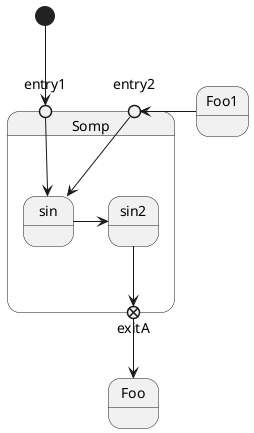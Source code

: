 @startuml
state Somp {
  state entry1 <<entryPoint>>
  state entry2 <<entryPoint>>
  state sin
  entry1 --> sin
  entry2 -> sin
  sin -> sin2
  sin2 --> exitA <<exitPoint>>
}

[*] --> entry1
exitA --> Foo
Foo1 -> entry2
@enduml

////////////////////////////

start
  state_diagram
    state
      state_name        Somp
      state_block
        state_diagram
          state
            state_name  entry1
            state_type  entryPoint
          state
            state_name  entry2
            state_type  entryPoint
          state
            state_name  sin
          transition
            departure_state     entry1
            arrow       -->
            arrival_state       sin
          transition
            departure_state     entry2
            arrow       ->
            arrival_state       sin
          transition
            departure_state     sin
            arrow       ->
            arrival_state       sin2
          transition
            departure_state     sin2
            arrow       -->
            arrival_state       exitA
            state_type  exitPoint
    transition
      departure_state   [*]
      arrow     -->
      arrival_state     entry1
    transition
      departure_state   exitA
      arrow     -->
      arrival_state     Foo
    transition
      departure_state   Foo1
      arrow     ->
      arrival_state     entry2
